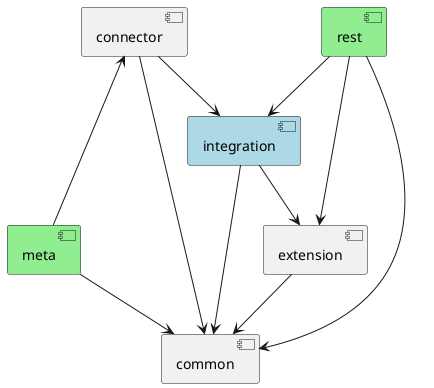 @startuml
' tag::uml[]

component [rest] #lightgreen
component [meta] #lightgreen
component [integration] #lightblue

[common]
[connector] --> [common]
[connector] --> [integration]

[extension] --> [common]

[integration] --> [common]
[integration] --> [extension]

[rest] --> [common]
[rest] --> [extension]
[rest] --> [integration]

[meta] --> [common]
[meta] -up-> [connector]

' end::uml[]
@enduml
